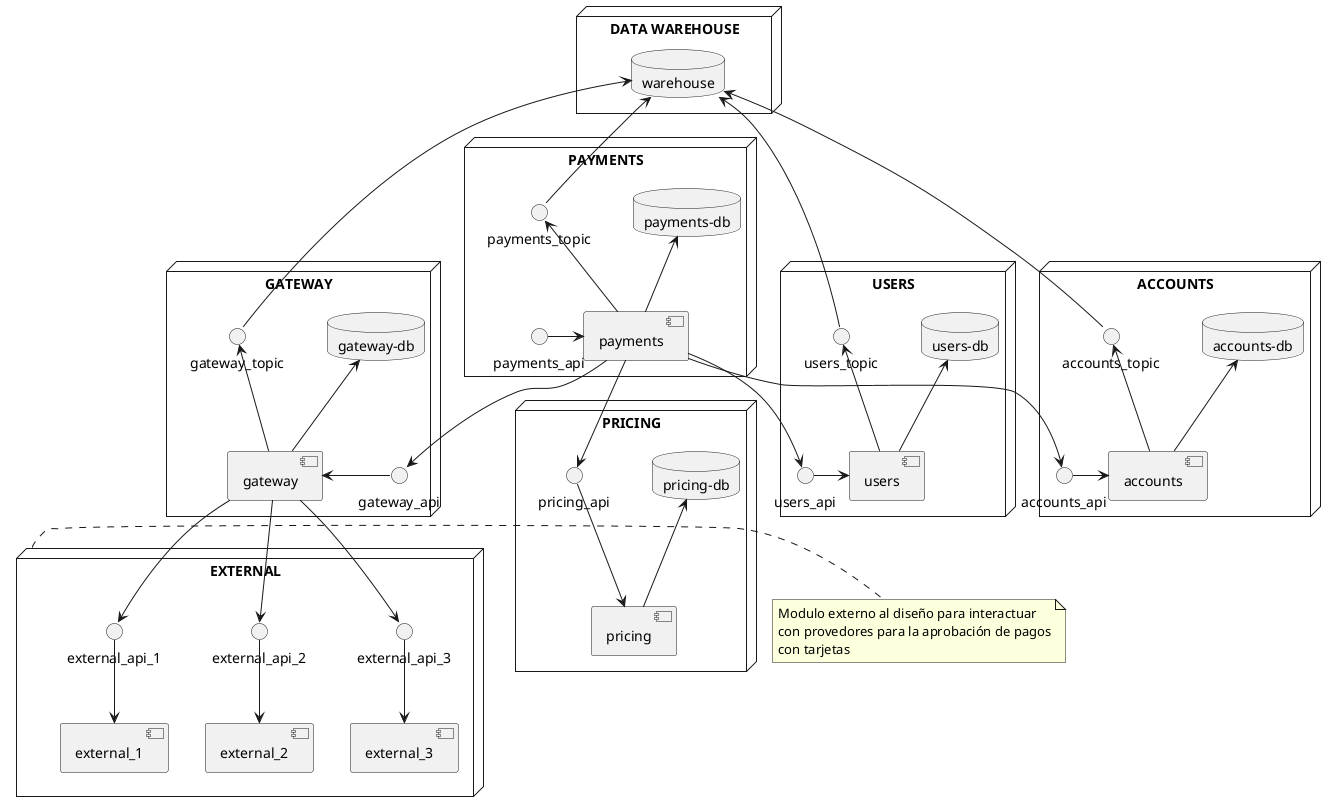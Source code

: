 @startuml

node "DATA WAREHOUSE" {
    database warehouse
}

node "PAYMENTS" {
    database "payments-db" as pdb
    payments_api -> [payments]
    payments_topic <-- [payments]
    [payments] -up-> pdb
}

node "GATEWAY" {
    database "gateway-db" as gdb
    gateway_api -> [gateway]
    gateway_topic <-- [gateway]
    [gateway] -up-> gdb
}

node "EXTERNAL" {
    external_api_3 -down-> [external_3]
    external_api_2 -down-> [external_2]
    external_api_1 -down-> [external_1]
}

node "USERS" {
    database "users-db" as udb
    users_api -> [users]
    users_topic <-- [users]
    [users] -up-> udb
}

node "ACCOUNTS" {
    database "accounts-db" as adb
    accounts_api -> [accounts]
    accounts_topic <-- [accounts]
    [accounts] -up-> adb
}

node "PRICING" {
    database "pricing-db" as prdb
    pricing_api --> [pricing]
    [pricing] -up-> prdb
}

payments_topic -up-> warehouse
gateway_topic -up-> warehouse
users_topic -up-> warehouse
accounts_topic -up-> warehouse

payments --> gateway_api
payments --> pricing_api
payments --> accounts_api
payments --> users_api
gateway --> external_api_1
gateway --> external_api_2
gateway --> external_api_3

note right of EXTERNAL
Modulo externo al diseño para interactuar
con provedores para la aprobación de pagos
con tarjetas
end note


@enduml
